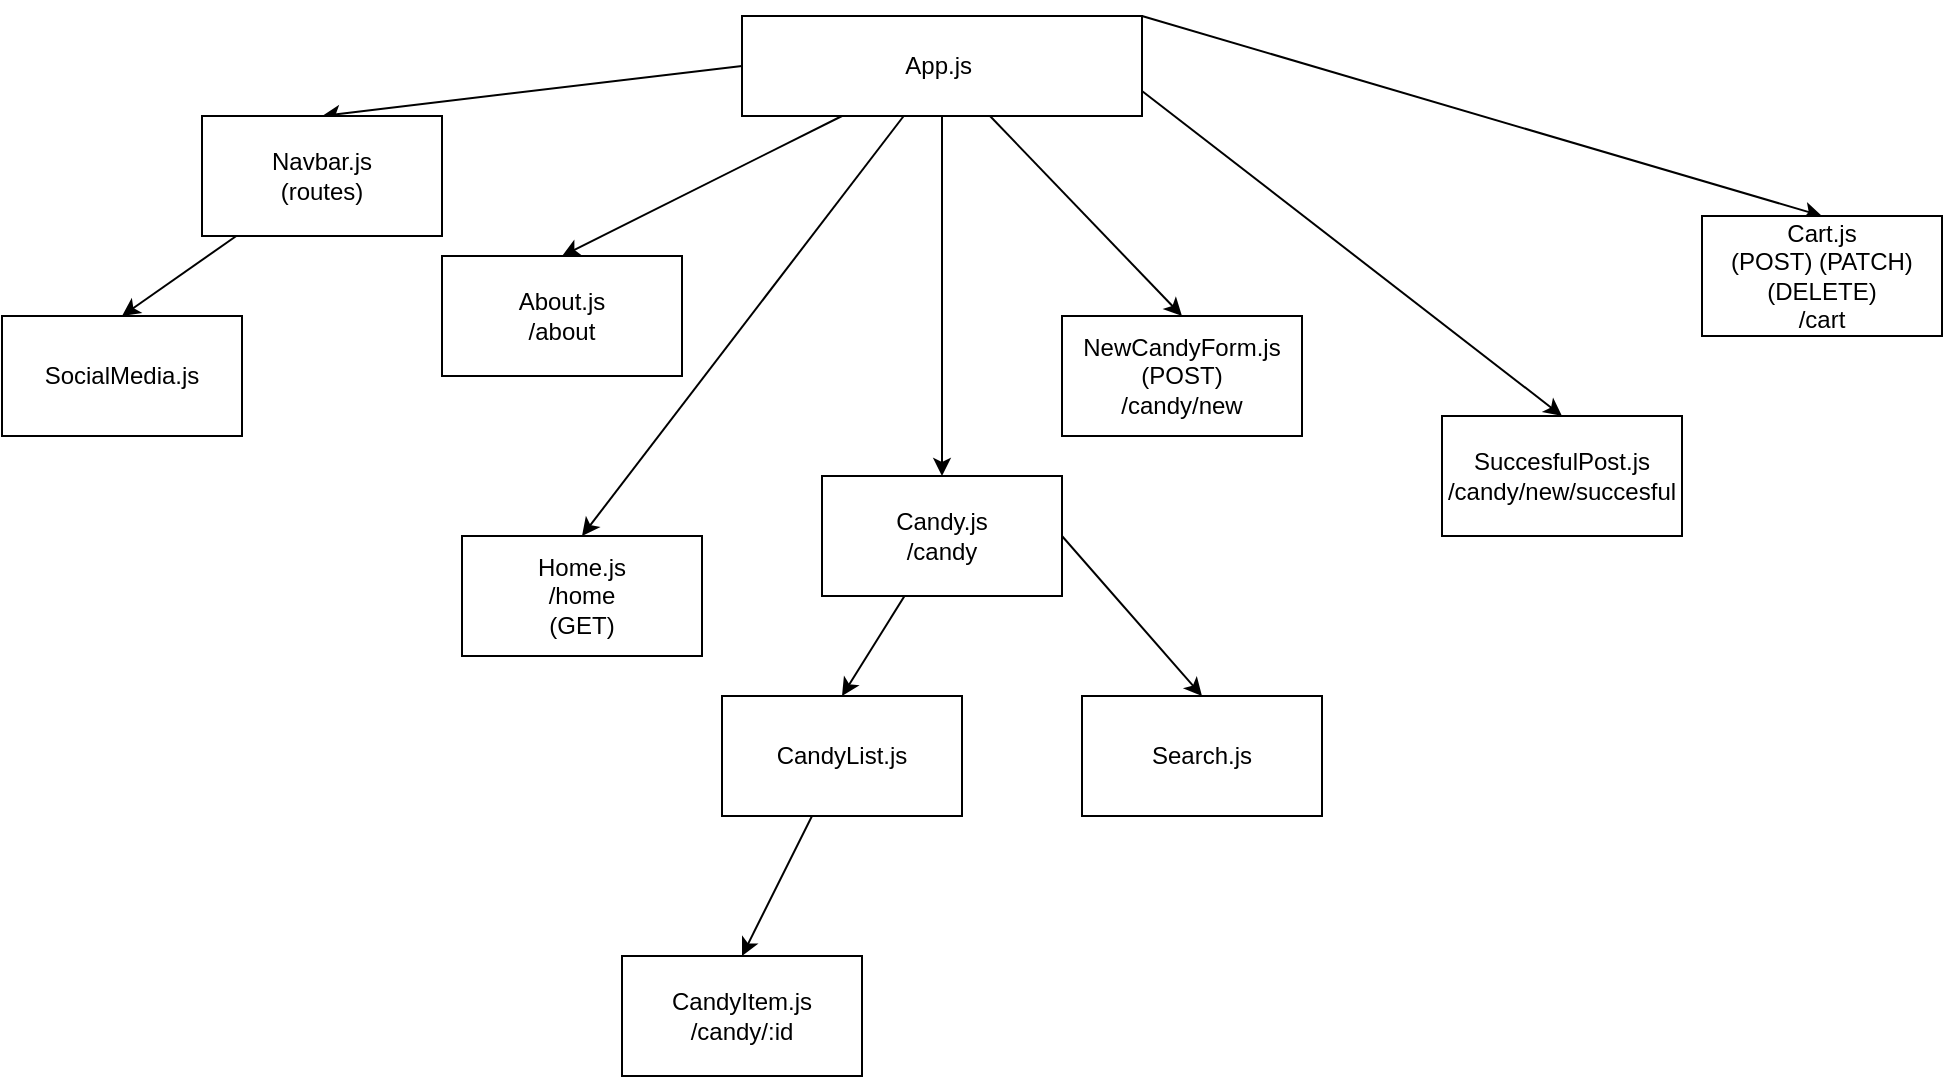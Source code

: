 <mxfile>
    <diagram id="C-m8uq7v74cRY4m9dpXM" name="Page-1">
        <mxGraphModel dx="1897" dy="549" grid="1" gridSize="10" guides="1" tooltips="1" connect="1" arrows="1" fold="1" page="1" pageScale="1" pageWidth="850" pageHeight="1100" math="0" shadow="0">
            <root>
                <mxCell id="0"/>
                <mxCell id="1" parent="0"/>
                <mxCell id="4" style="edgeStyle=none;html=1;exitX=0;exitY=0.5;exitDx=0;exitDy=0;entryX=0.5;entryY=0;entryDx=0;entryDy=0;" parent="1" source="2" target="3" edge="1">
                    <mxGeometry relative="1" as="geometry"/>
                </mxCell>
                <mxCell id="15" style="edgeStyle=none;html=1;entryX=0.5;entryY=0;entryDx=0;entryDy=0;" parent="1" source="2" target="14" edge="1">
                    <mxGeometry relative="1" as="geometry"/>
                </mxCell>
                <mxCell id="30" style="edgeStyle=none;html=1;entryX=0.5;entryY=0;entryDx=0;entryDy=0;" parent="1" source="2" target="29" edge="1">
                    <mxGeometry relative="1" as="geometry"/>
                </mxCell>
                <mxCell id="2" value="App.js&amp;nbsp;" style="whiteSpace=wrap;html=1;" parent="1" vertex="1">
                    <mxGeometry x="340" y="70" width="200" height="50" as="geometry"/>
                </mxCell>
                <mxCell id="52" style="edgeStyle=none;html=1;entryX=0.5;entryY=0;entryDx=0;entryDy=0;" parent="1" source="2" target="51" edge="1">
                    <mxGeometry relative="1" as="geometry"/>
                </mxCell>
                <mxCell id="54" style="edgeStyle=none;html=1;entryX=0.5;entryY=0;entryDx=0;entryDy=0;" parent="1" source="3" target="53" edge="1">
                    <mxGeometry relative="1" as="geometry"/>
                </mxCell>
                <mxCell id="3" value="Navbar.js&lt;br&gt;(routes)" style="whiteSpace=wrap;html=1;" parent="1" vertex="1">
                    <mxGeometry x="70" y="120" width="120" height="60" as="geometry"/>
                </mxCell>
                <mxCell id="12" value="Search.js" style="whiteSpace=wrap;html=1;" parent="1" vertex="1">
                    <mxGeometry x="510" y="410" width="120" height="60" as="geometry"/>
                </mxCell>
                <mxCell id="17" style="edgeStyle=none;html=1;entryX=0.5;entryY=0;entryDx=0;entryDy=0;exitX=1;exitY=0.75;exitDx=0;exitDy=0;" parent="1" source="2" target="16" edge="1">
                    <mxGeometry relative="1" as="geometry"/>
                </mxCell>
                <mxCell id="14" value="NewCandyForm.js&lt;br&gt;(POST)&lt;br&gt;/candy/new" style="whiteSpace=wrap;html=1;" parent="1" vertex="1">
                    <mxGeometry x="500" y="220" width="120" height="60" as="geometry"/>
                </mxCell>
                <mxCell id="16" value="SuccesfulPost.js&lt;br&gt;/candy/new/succesful" style="whiteSpace=wrap;html=1;" parent="1" vertex="1">
                    <mxGeometry x="690" y="270" width="120" height="60" as="geometry"/>
                </mxCell>
                <mxCell id="28" value="CandyItem.js&lt;br&gt;/candy/:id" style="whiteSpace=wrap;html=1;" parent="1" vertex="1">
                    <mxGeometry x="280" y="540" width="120" height="60" as="geometry"/>
                </mxCell>
                <mxCell id="36" style="edgeStyle=none;html=1;entryX=0.5;entryY=0;entryDx=0;entryDy=0;" parent="1" source="2" target="35" edge="1">
                    <mxGeometry relative="1" as="geometry"/>
                </mxCell>
                <mxCell id="45" style="edgeStyle=none;html=1;entryX=0.5;entryY=0;entryDx=0;entryDy=0;exitX=1;exitY=0.5;exitDx=0;exitDy=0;" parent="1" source="35" target="12" edge="1">
                    <mxGeometry relative="1" as="geometry"/>
                </mxCell>
                <mxCell id="50" style="edgeStyle=none;html=1;entryX=0.5;entryY=0;entryDx=0;entryDy=0;exitX=1;exitY=0;exitDx=0;exitDy=0;" parent="1" source="2" target="49" edge="1">
                    <mxGeometry relative="1" as="geometry"/>
                </mxCell>
                <mxCell id="29" value="Home.js&lt;br&gt;/home&lt;br&gt;(GET)" style="whiteSpace=wrap;html=1;" parent="1" vertex="1">
                    <mxGeometry x="200" y="330" width="120" height="60" as="geometry"/>
                </mxCell>
                <mxCell id="38" style="edgeStyle=none;html=1;entryX=0.5;entryY=0;entryDx=0;entryDy=0;" parent="1" source="35" target="37" edge="1">
                    <mxGeometry relative="1" as="geometry"/>
                </mxCell>
                <mxCell id="35" value="Candy.js&lt;br&gt;/candy" style="whiteSpace=wrap;html=1;" parent="1" vertex="1">
                    <mxGeometry x="380" y="300" width="120" height="60" as="geometry"/>
                </mxCell>
                <mxCell id="44" style="edgeStyle=none;html=1;entryX=0.5;entryY=0;entryDx=0;entryDy=0;" parent="1" source="37" target="28" edge="1">
                    <mxGeometry relative="1" as="geometry"/>
                </mxCell>
                <mxCell id="37" value="CandyList.js" style="whiteSpace=wrap;html=1;" parent="1" vertex="1">
                    <mxGeometry x="330" y="410" width="120" height="60" as="geometry"/>
                </mxCell>
                <mxCell id="49" value="Cart.js&lt;br&gt;(POST) (PATCH)&lt;br&gt;(DELETE)&lt;br&gt;/cart" style="whiteSpace=wrap;html=1;" parent="1" vertex="1">
                    <mxGeometry x="820" y="170" width="120" height="60" as="geometry"/>
                </mxCell>
                <mxCell id="51" value="About.js&lt;br&gt;/about" style="whiteSpace=wrap;html=1;" parent="1" vertex="1">
                    <mxGeometry x="190" y="190" width="120" height="60" as="geometry"/>
                </mxCell>
                <mxCell id="53" value="SocialMedia.js" style="whiteSpace=wrap;html=1;" parent="1" vertex="1">
                    <mxGeometry x="-30" y="220" width="120" height="60" as="geometry"/>
                </mxCell>
            </root>
        </mxGraphModel>
    </diagram>
</mxfile>